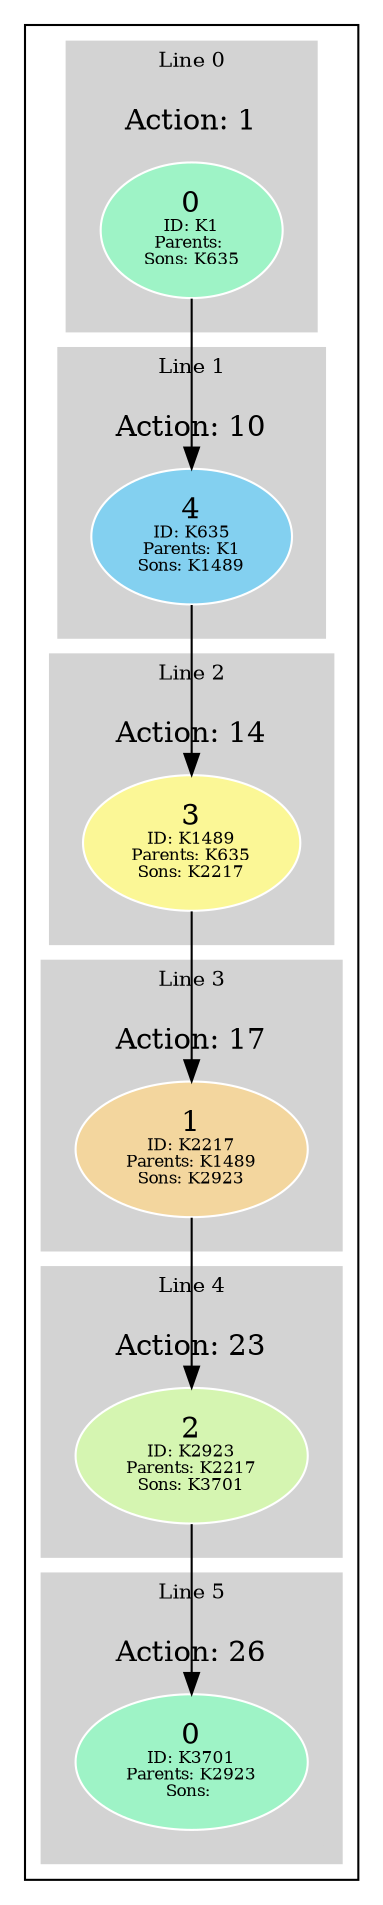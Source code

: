 digraph G {
subgraph cluster_info {
        subgraph cluster_0 {
        style=filled;
        color=lightgrey;
        node [style=filled,color=white];
        subgraph cluster_act_1 {
label = "Action: 1"step_K1 [fillcolor="#9ef3c6"  label=<0<BR /><FONT POINT-SIZE="8">ID: K1</FONT><BR /><FONT POINT-SIZE="8">Parents: </FONT><BR /><FONT POINT-SIZE="8">Sons: K635</FONT>>]
}

        fontsize="10"
        label = "Line 0";
        }

        subgraph cluster_4 {
        style=filled;
        color=lightgrey;
        node [style=filled,color=white];
        subgraph cluster_act_23 {
label = "Action: 23"step_K2923 [fillcolor="#d5f5b1"  label=<2<BR /><FONT POINT-SIZE="8">ID: K2923</FONT><BR /><FONT POINT-SIZE="8">Parents: K2217</FONT><BR /><FONT POINT-SIZE="8">Sons: K3701</FONT>>]
}

        fontsize="10"
        label = "Line 4";
        }

        subgraph cluster_2 {
        style=filled;
        color=lightgrey;
        node [style=filled,color=white];
        subgraph cluster_act_14 {
label = "Action: 14"step_K1489 [fillcolor="#fbf796"  label=<3<BR /><FONT POINT-SIZE="8">ID: K1489</FONT><BR /><FONT POINT-SIZE="8">Parents: K635</FONT><BR /><FONT POINT-SIZE="8">Sons: K2217</FONT>>]
}

        fontsize="10"
        label = "Line 2";
        }

        subgraph cluster_3 {
        style=filled;
        color=lightgrey;
        node [style=filled,color=white];
        subgraph cluster_act_17 {
label = "Action: 17"step_K2217 [fillcolor="#f3d69e"  label=<1<BR /><FONT POINT-SIZE="8">ID: K2217</FONT><BR /><FONT POINT-SIZE="8">Parents: K1489</FONT><BR /><FONT POINT-SIZE="8">Sons: K2923</FONT>>]
}

        fontsize="10"
        label = "Line 3";
        }

        subgraph cluster_5 {
        style=filled;
        color=lightgrey;
        node [style=filled,color=white];
        subgraph cluster_act_26 {
label = "Action: 26"step_K3701 [fillcolor="#9ef3c6"  label=<0<BR /><FONT POINT-SIZE="8">ID: K3701</FONT><BR /><FONT POINT-SIZE="8">Parents: K2923</FONT><BR /><FONT POINT-SIZE="8">Sons: </FONT>>]
}

        fontsize="10"
        label = "Line 5";
        }

        subgraph cluster_1 {
        style=filled;
        color=lightgrey;
        node [style=filled,color=white];
        subgraph cluster_act_10 {
label = "Action: 10"step_K635 [fillcolor="#83d0f0"  label=<4<BR /><FONT POINT-SIZE="8">ID: K635</FONT><BR /><FONT POINT-SIZE="8">Parents: K1</FONT><BR /><FONT POINT-SIZE="8">Sons: K1489</FONT>>]
}

        fontsize="10"
        label = "Line 1";
        }
step_K2923 -> step_K3701; 
step_K2217 -> step_K2923; 
step_K635 -> step_K1489; 
step_K1489 -> step_K2217; 
step_K1 -> step_K635; 
}}